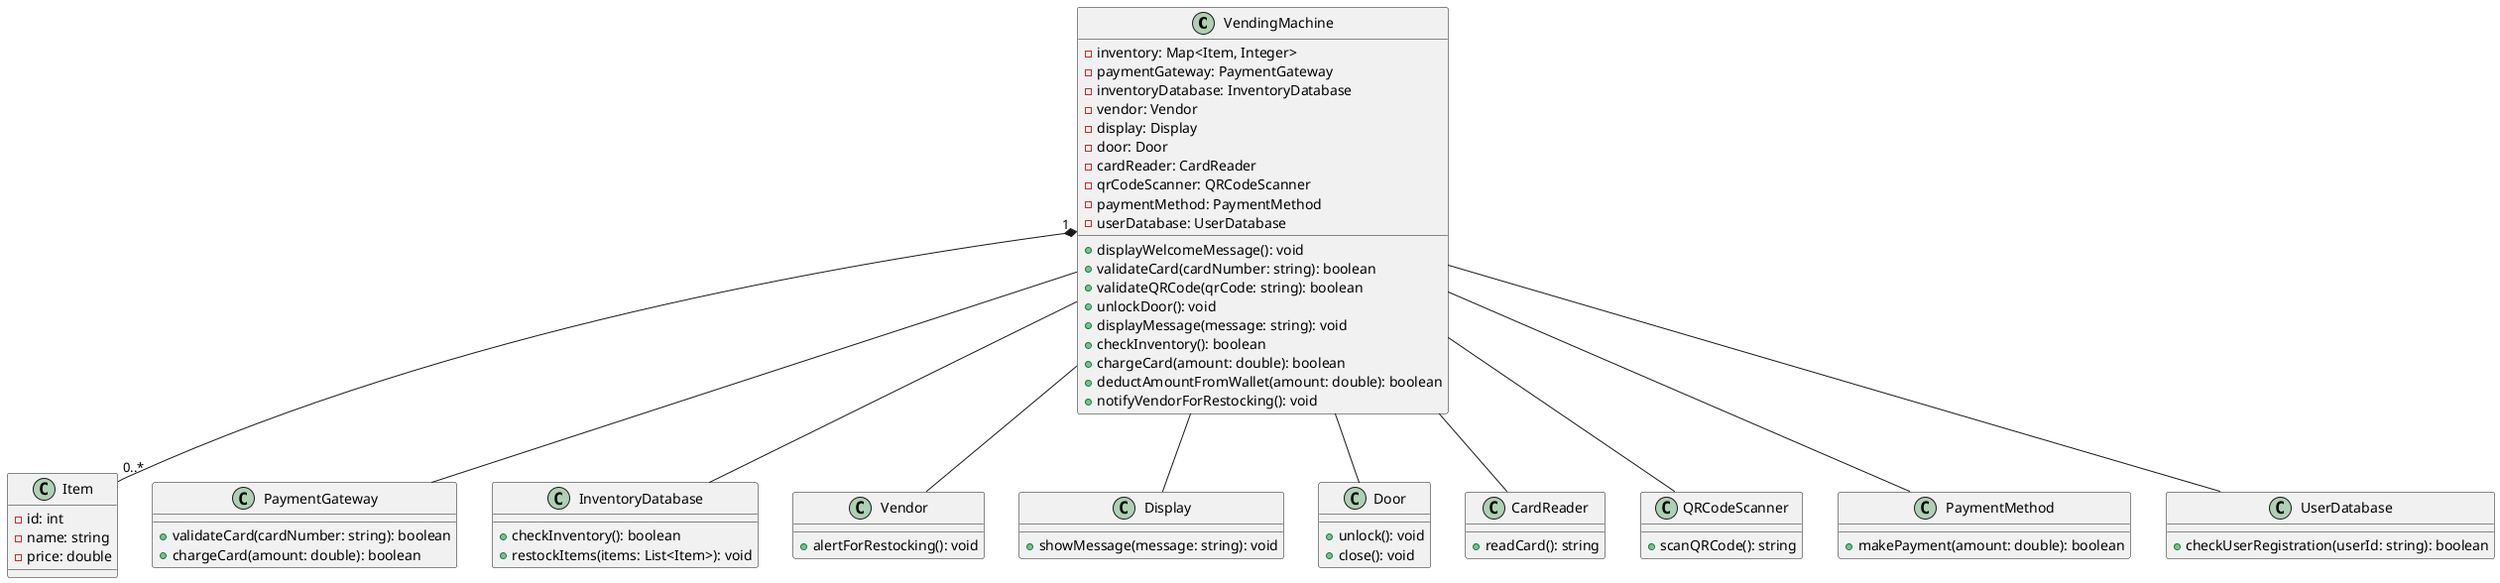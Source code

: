 @startuml
class VendingMachine {
    - inventory: Map<Item, Integer>
    - paymentGateway: PaymentGateway
    - inventoryDatabase: InventoryDatabase
    - vendor: Vendor
    - display: Display
    - door: Door
    - cardReader: CardReader
    - qrCodeScanner: QRCodeScanner
    - paymentMethod: PaymentMethod
    - userDatabase: UserDatabase

    + displayWelcomeMessage(): void
    + validateCard(cardNumber: string): boolean
    + validateQRCode(qrCode: string): boolean
    + unlockDoor(): void
    + displayMessage(message: string): void
    + checkInventory(): boolean
    + chargeCard(amount: double): boolean
    + deductAmountFromWallet(amount: double): boolean
    + notifyVendorForRestocking(): void
}

class Item {
    - id: int
    - name: string
    - price: double
}

class PaymentGateway {
    + validateCard(cardNumber: string): boolean
    + chargeCard(amount: double): boolean
}

class InventoryDatabase {
    + checkInventory(): boolean
    + restockItems(items: List<Item>): void
}

class Vendor {
    + alertForRestocking(): void
}

class Display {
    + showMessage(message: string): void
}

class Door {
    + unlock(): void
    + close(): void
}

class CardReader {
    + readCard(): string
}

class QRCodeScanner {
    + scanQRCode(): string
}

class PaymentMethod {
    + makePayment(amount: double): boolean
}

class UserDatabase {
    + checkUserRegistration(userId: string): boolean
}

VendingMachine -- InventoryDatabase
VendingMachine -- PaymentGateway
VendingMachine -- Vendor
VendingMachine -- Display
VendingMachine -- Door
VendingMachine -- CardReader
VendingMachine -- QRCodeScanner
VendingMachine -- PaymentMethod
VendingMachine -- UserDatabase
VendingMachine "1" *-- "0..*" Item
@enduml